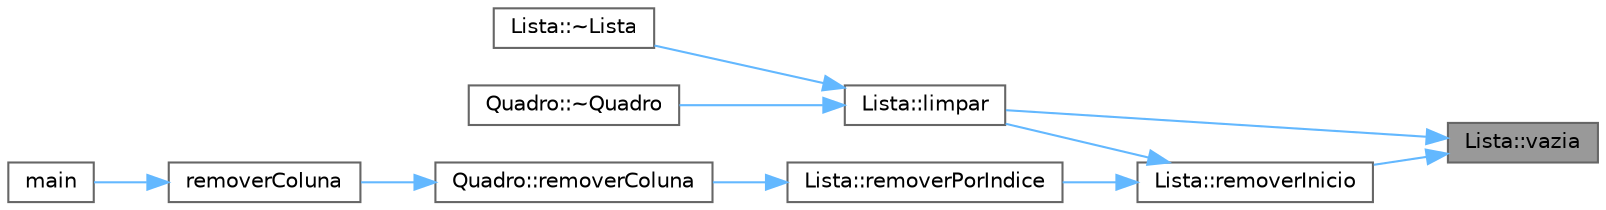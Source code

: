 digraph "Lista::vazia"
{
 // INTERACTIVE_SVG=YES
 // LATEX_PDF_SIZE
  bgcolor="transparent";
  edge [fontname=Helvetica,fontsize=10,labelfontname=Helvetica,labelfontsize=10];
  node [fontname=Helvetica,fontsize=10,shape=box,height=0.2,width=0.4];
  rankdir="RL";
  Node1 [id="Node000001",label="Lista::vazia",height=0.2,width=0.4,color="gray40", fillcolor="grey60", style="filled", fontcolor="black",tooltip="Verifica se a lista está vazia."];
  Node1 -> Node2 [id="edge1_Node000001_Node000002",dir="back",color="steelblue1",style="solid",tooltip=" "];
  Node2 [id="Node000002",label="Lista::limpar",height=0.2,width=0.4,color="grey40", fillcolor="white", style="filled",URL="$db/dba/class_lista.html#a70571e70c4b7945cc9907e89431624c9",tooltip="Remove todos os nós da lista e libera a memória."];
  Node2 -> Node3 [id="edge2_Node000002_Node000003",dir="back",color="steelblue1",style="solid",tooltip=" "];
  Node3 [id="Node000003",label="Lista::~Lista",height=0.2,width=0.4,color="grey40", fillcolor="white", style="filled",URL="$db/dba/class_lista.html#a4d7394b2728a00ad8404965b2e15d096",tooltip="Destrutor da classe Lista."];
  Node2 -> Node4 [id="edge3_Node000002_Node000004",dir="back",color="steelblue1",style="solid",tooltip=" "];
  Node4 [id="Node000004",label="Quadro::~Quadro",height=0.2,width=0.4,color="grey40", fillcolor="white", style="filled",URL="$d1/d13/class_quadro.html#af569ac1f73c8e6859effde0e2aa115d4",tooltip="Destrutor da classe Quadro."];
  Node1 -> Node5 [id="edge4_Node000001_Node000005",dir="back",color="steelblue1",style="solid",tooltip=" "];
  Node5 [id="Node000005",label="Lista::removerInicio",height=0.2,width=0.4,color="grey40", fillcolor="white", style="filled",URL="$db/dba/class_lista.html#a2ab09a2fd57a3adeec30cea8fd9e770d",tooltip="Remove a coluna do início da lista."];
  Node5 -> Node2 [id="edge5_Node000005_Node000002",dir="back",color="steelblue1",style="solid",tooltip=" "];
  Node5 -> Node6 [id="edge6_Node000005_Node000006",dir="back",color="steelblue1",style="solid",tooltip=" "];
  Node6 [id="Node000006",label="Lista::removerPorIndice",height=0.2,width=0.4,color="grey40", fillcolor="white", style="filled",URL="$db/dba/class_lista.html#ad71c31e64374c31c878455e451386d1e",tooltip="Remove a coluna da lista pelo índice."];
  Node6 -> Node7 [id="edge7_Node000006_Node000007",dir="back",color="steelblue1",style="solid",tooltip=" "];
  Node7 [id="Node000007",label="Quadro::removerColuna",height=0.2,width=0.4,color="grey40", fillcolor="white", style="filled",URL="$d1/d13/class_quadro.html#a977fc54d38236a3a70a20e65101f51c4",tooltip="Remove uma coluna do quadro."];
  Node7 -> Node8 [id="edge8_Node000007_Node000008",dir="back",color="steelblue1",style="solid",tooltip=" "];
  Node8 [id="Node000008",label="removerColuna",height=0.2,width=0.4,color="grey40", fillcolor="white", style="filled",URL="$df/d0a/main_8cpp.html#aaa15a96063fb4377e5ac1d46a68321c0",tooltip="Remove uma coluna do quadro KanBan."];
  Node8 -> Node9 [id="edge9_Node000008_Node000009",dir="back",color="steelblue1",style="solid",tooltip=" "];
  Node9 [id="Node000009",label="main",height=0.2,width=0.4,color="grey40", fillcolor="white", style="filled",URL="$df/d0a/main_8cpp.html#ae66f6b31b5ad750f1fe042a706a4e3d4",tooltip=" "];
}
